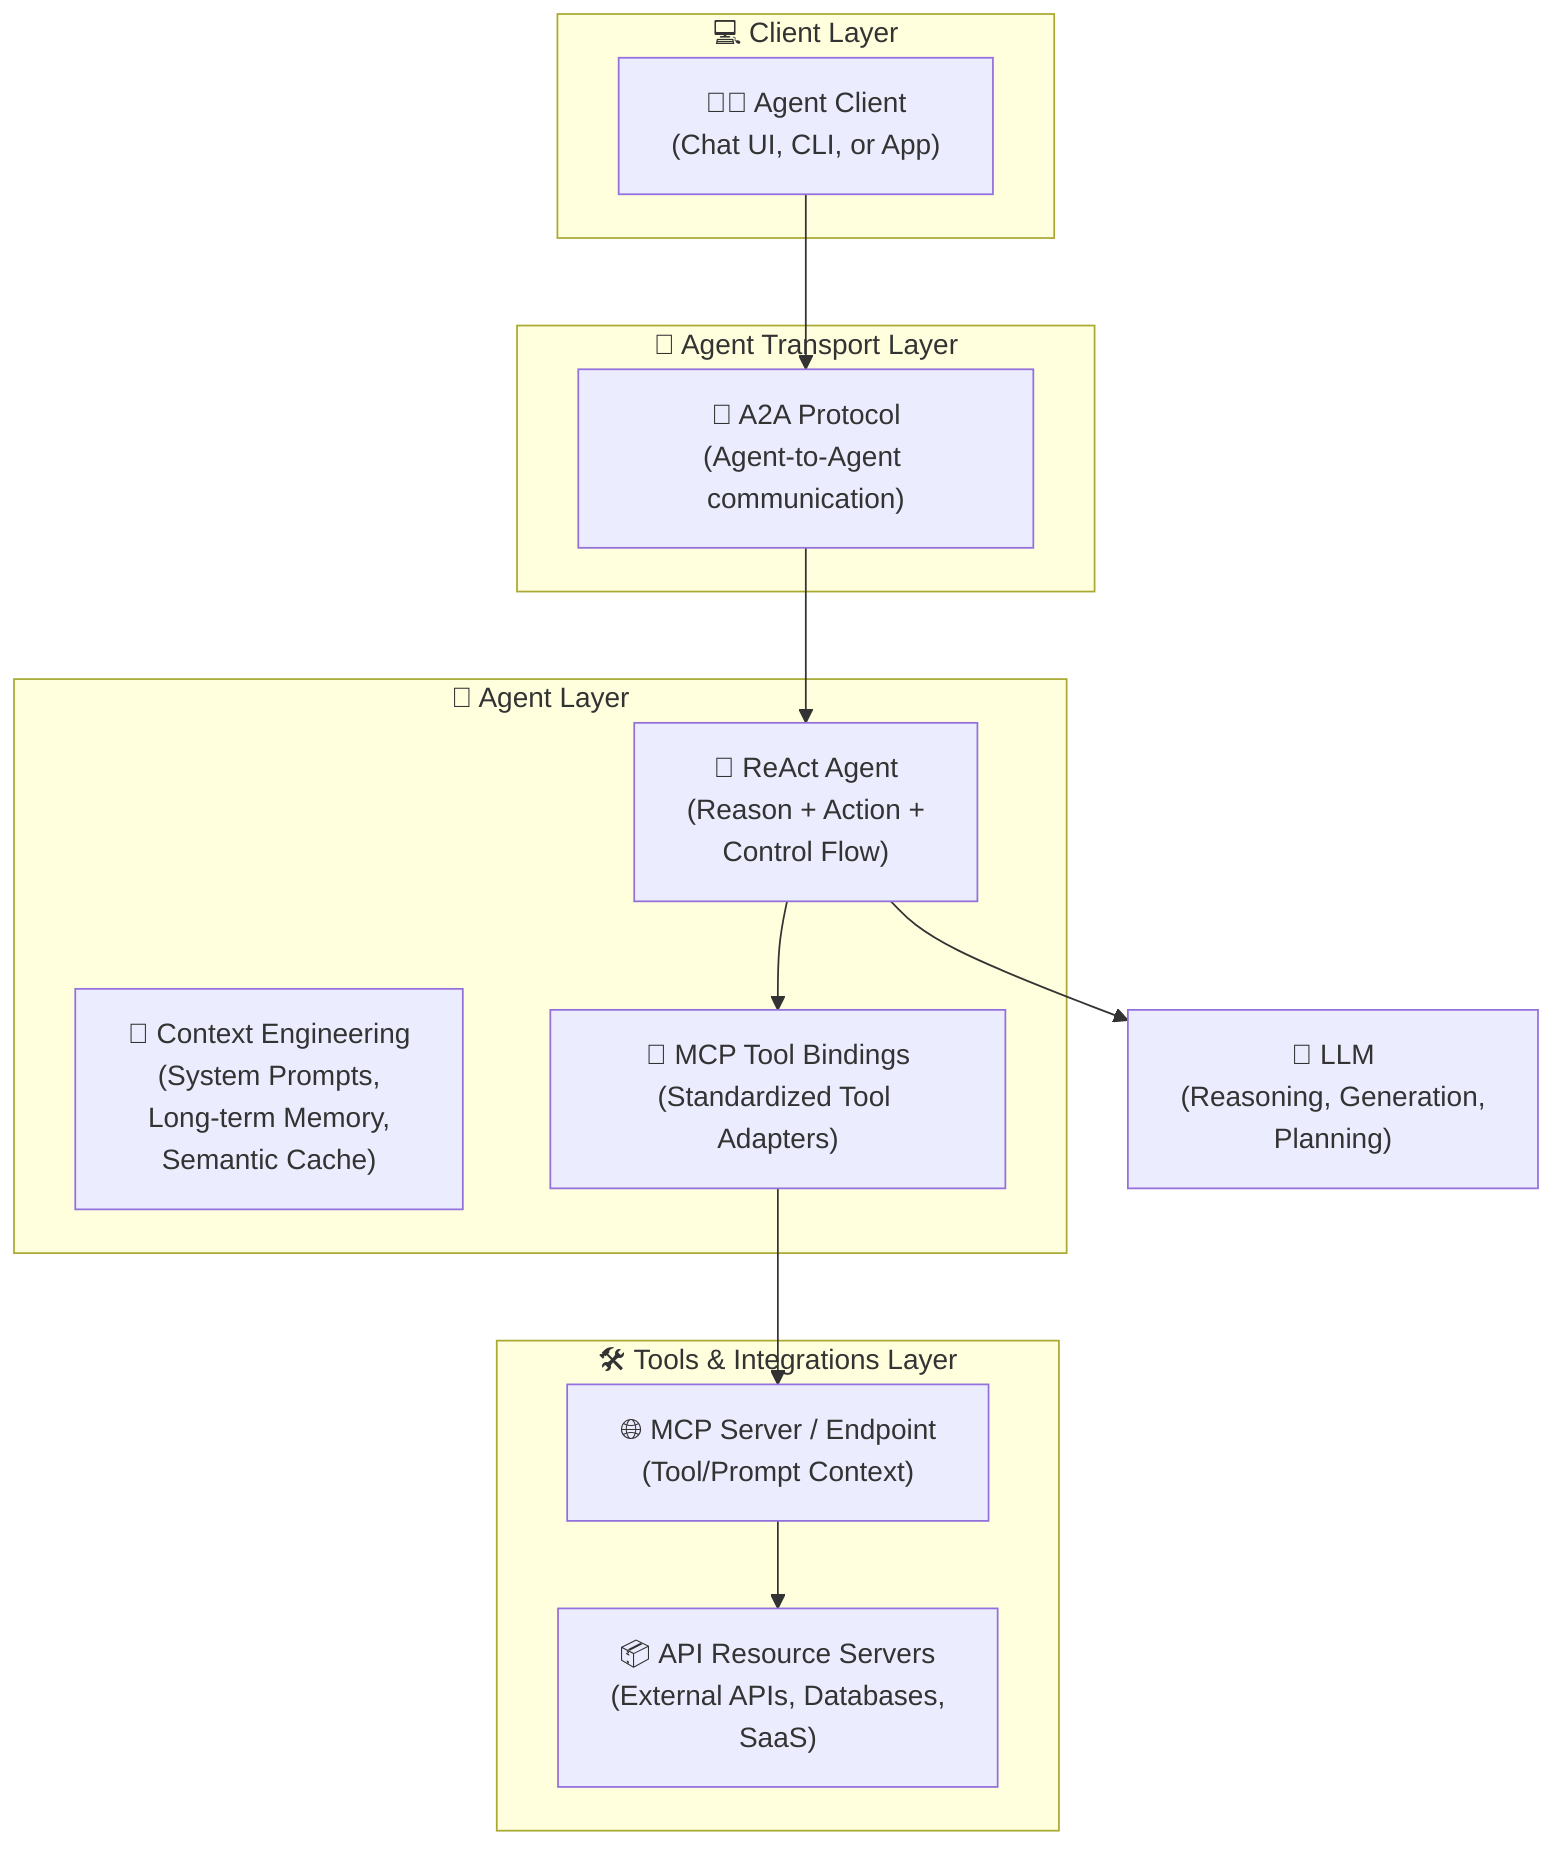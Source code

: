 flowchart TD
  %% ===========================
  %% Client Layer
  %% ===========================
  subgraph CL[💻 Client Layer]
    A["🧑‍💻 Agent Client<br/>(Chat UI, CLI, or App)"]
  end

  %% ===========================
  %% Transport Layer
  %% ===========================
  subgraph TL[🔗 Agent Transport Layer]
    B["📡 A2A Protocol<br/>(Agent-to-Agent communication)"]
  end

  %% ===========================
  %% Agent Layer
  %% ===========================
  subgraph AL[🧠 Agent Layer]
    C["🤖 ReAct Agent<br/>(Reason + Action + <br/> Control Flow)"]
    G["🧩 Context Engineering<br/>(System Prompts,<br/> Long-term Memory,<br/>Semantic Cache)"]
    D["🔌 MCP Tool Bindings<br/>(Standardized Tool Adapters)"]
  end

  %% ===========================
  %% Tools Layer
  %% ===========================
  subgraph Tools[🛠️ Tools & Integrations Layer]
    E["🌐 MCP Server / Endpoint<br/>(Tool/Prompt Context)"]
    F["📦 API Resource Servers<br/>(External APIs, Databases,</br> SaaS)"]
  end

  %% ===========================
  %% LLM Layer
  %% ===========================
  LLM["🧠 LLM<br/>(Reasoning, Generation, </br> Planning)"]

  %% ===========================
  %% Simplified Flows
  %% ===========================
  A --> B --> C
  C --> LLM
  C --> D --> E --> F